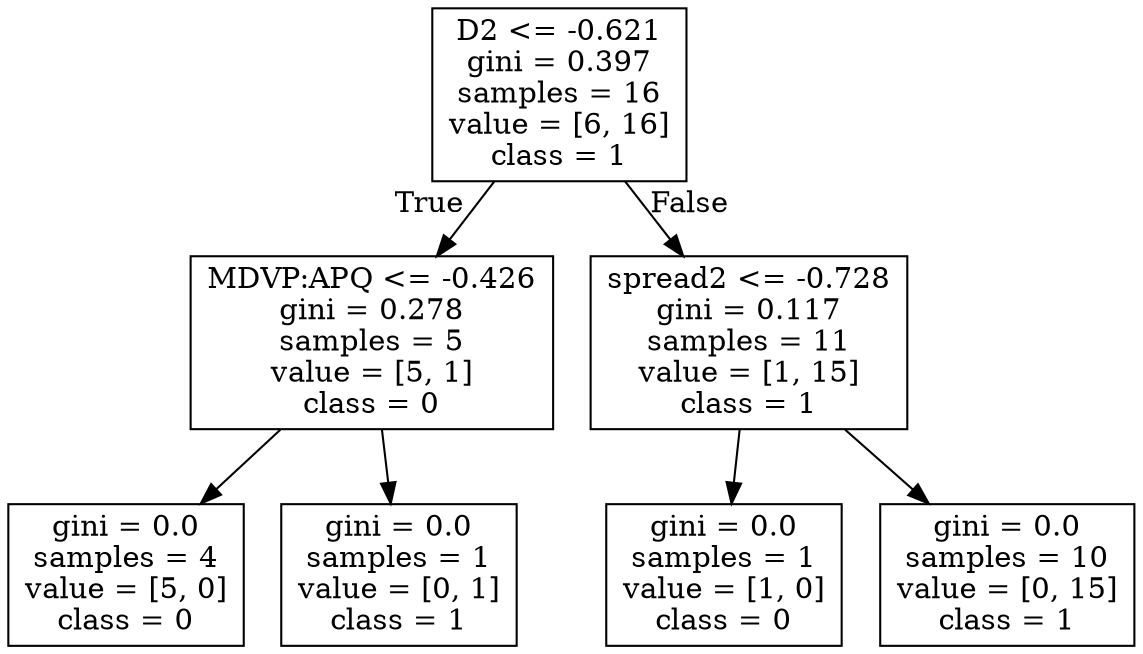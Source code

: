 digraph Tree {
node [shape=box] ;
0 [label="D2 <= -0.621\ngini = 0.397\nsamples = 16\nvalue = [6, 16]\nclass = 1"] ;
1 [label="MDVP:APQ <= -0.426\ngini = 0.278\nsamples = 5\nvalue = [5, 1]\nclass = 0"] ;
0 -> 1 [labeldistance=2.5, labelangle=45, headlabel="True"] ;
2 [label="gini = 0.0\nsamples = 4\nvalue = [5, 0]\nclass = 0"] ;
1 -> 2 ;
3 [label="gini = 0.0\nsamples = 1\nvalue = [0, 1]\nclass = 1"] ;
1 -> 3 ;
4 [label="spread2 <= -0.728\ngini = 0.117\nsamples = 11\nvalue = [1, 15]\nclass = 1"] ;
0 -> 4 [labeldistance=2.5, labelangle=-45, headlabel="False"] ;
5 [label="gini = 0.0\nsamples = 1\nvalue = [1, 0]\nclass = 0"] ;
4 -> 5 ;
6 [label="gini = 0.0\nsamples = 10\nvalue = [0, 15]\nclass = 1"] ;
4 -> 6 ;
}